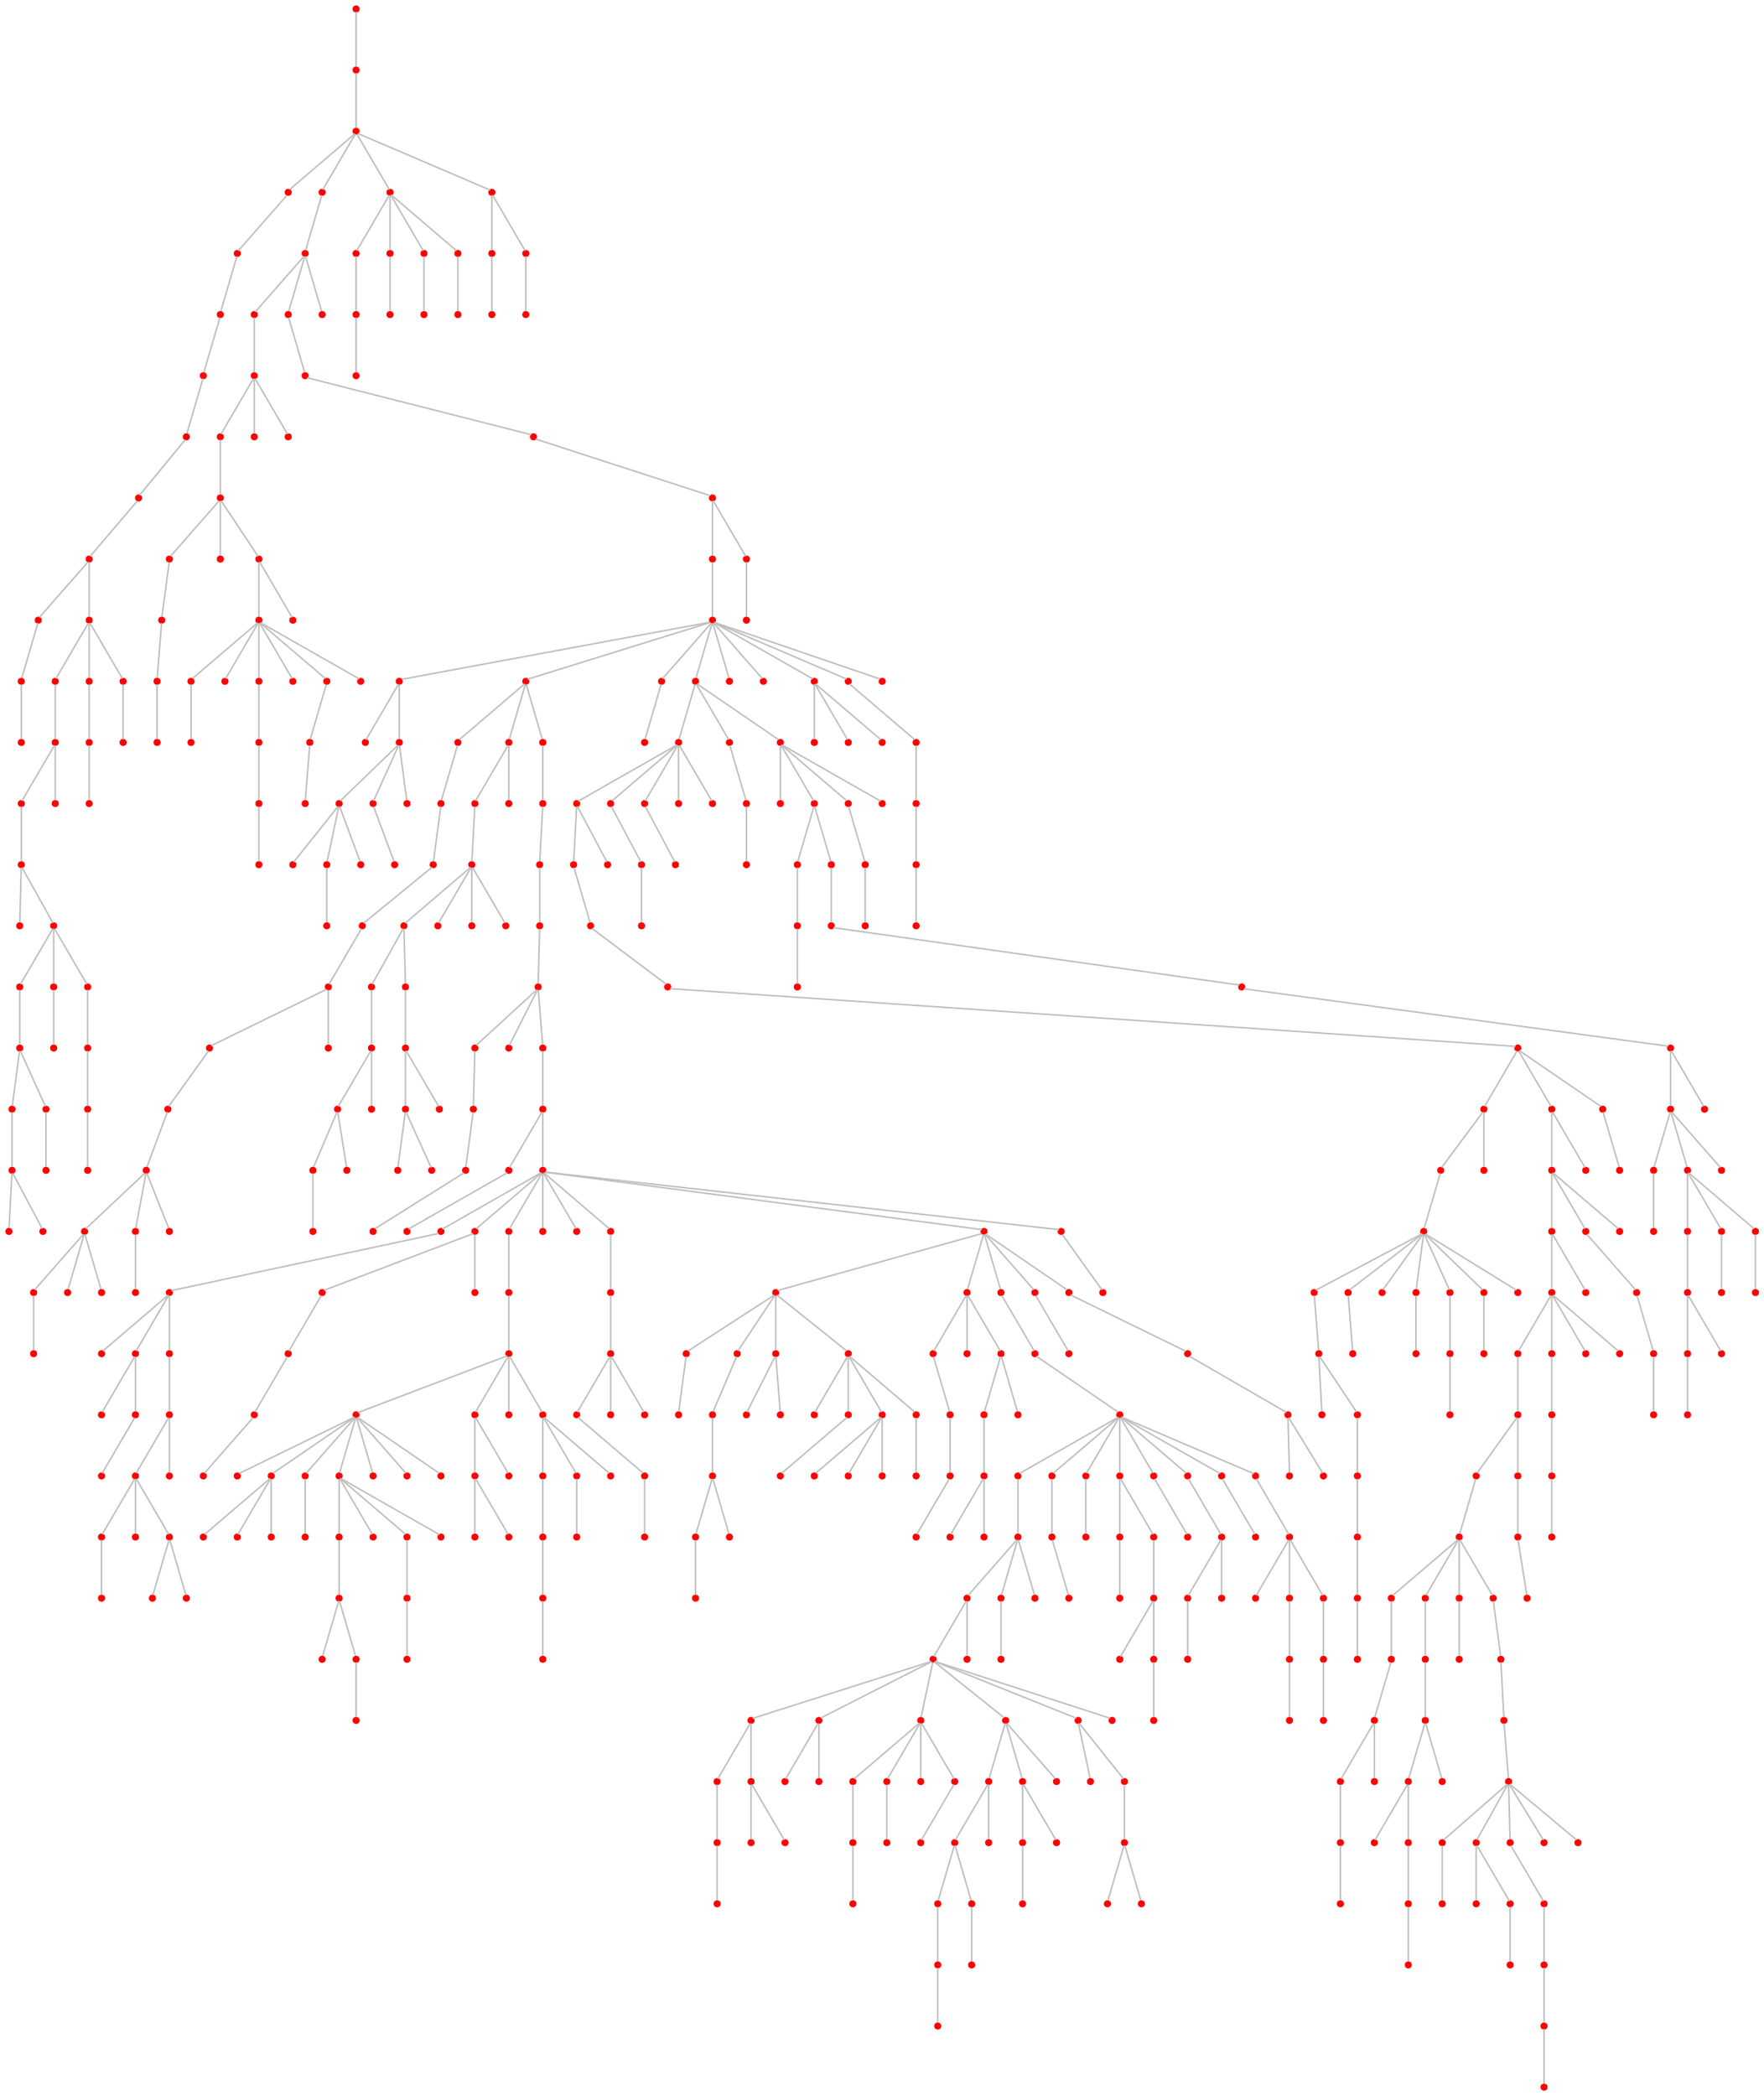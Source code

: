 graph {
	1 [color=red shape=point]
	317 [color=red shape=point]
	1 -- 317 [color=gray]
	6 [color=red shape=point]
	317 -- 6 [color=gray]
	142 [color=red shape=point]
	6 -- 142 [color=gray]
	342 [color=red shape=point]
	142 -- 342 [color=gray]
	413 [color=red shape=point]
	342 -- 413 [color=gray]
	430 [color=red shape=point]
	413 -- 430 [color=gray]
	330 [color=red shape=point]
	430 -- 330 [color=gray]
	407 [color=red shape=point]
	330 -- 407 [color=gray]
	177 [color=red shape=point]
	407 -- 177 [color=gray]
	362 [color=red shape=point]
	177 -- 362 [color=gray]
	310 [color=red shape=point]
	362 -- 310 [color=gray]
	320 [color=red shape=point]
	310 -- 320 [color=gray]
	64 [color=red shape=point]
	177 -- 64 [color=gray]
	378 [color=red shape=point]
	64 -- 378 [color=gray]
	194 [color=red shape=point]
	378 -- 194 [color=gray]
	288 [color=red shape=point]
	194 -- 288 [color=gray]
	281 [color=red shape=point]
	288 -- 281 [color=gray]
	432 [color=red shape=point]
	281 -- 432 [color=gray]
	14 [color=red shape=point]
	281 -- 14 [color=gray]
	138 [color=red shape=point]
	14 -- 138 [color=gray]
	21 [color=red shape=point]
	138 -- 21 [color=gray]
	81 [color=red shape=point]
	21 -- 81 [color=gray]
	263 [color=red shape=point]
	81 -- 263 [color=gray]
	325 [color=red shape=point]
	263 -- 325 [color=gray]
	357 [color=red shape=point]
	263 -- 357 [color=gray]
	402 [color=red shape=point]
	21 -- 402 [color=gray]
	494 [color=red shape=point]
	402 -- 494 [color=gray]
	361 [color=red shape=point]
	14 -- 361 [color=gray]
	337 [color=red shape=point]
	361 -- 337 [color=gray]
	341 [color=red shape=point]
	14 -- 341 [color=gray]
	469 [color=red shape=point]
	341 -- 469 [color=gray]
	418 [color=red shape=point]
	469 -- 418 [color=gray]
	471 [color=red shape=point]
	418 -- 471 [color=gray]
	394 [color=red shape=point]
	194 -- 394 [color=gray]
	473 [color=red shape=point]
	64 -- 473 [color=gray]
	323 [color=red shape=point]
	473 -- 323 [color=gray]
	383 [color=red shape=point]
	323 -- 383 [color=gray]
	256 [color=red shape=point]
	64 -- 256 [color=gray]
	301 [color=red shape=point]
	256 -- 301 [color=gray]
	62 [color=red shape=point]
	6 -- 62 [color=gray]
	29 [color=red shape=point]
	62 -- 29 [color=gray]
	172 [color=red shape=point]
	29 -- 172 [color=gray]
	135 [color=red shape=point]
	172 -- 135 [color=gray]
	90 [color=red shape=point]
	135 -- 90 [color=gray]
	38 [color=red shape=point]
	90 -- 38 [color=gray]
	187 [color=red shape=point]
	38 -- 187 [color=gray]
	71 [color=red shape=point]
	187 -- 71 [color=gray]
	209 [color=red shape=point]
	71 -- 209 [color=gray]
	298 [color=red shape=point]
	209 -- 298 [color=gray]
	248 [color=red shape=point]
	38 -- 248 [color=gray]
	251 [color=red shape=point]
	38 -- 251 [color=gray]
	89 [color=red shape=point]
	251 -- 89 [color=gray]
	376 [color=red shape=point]
	89 -- 376 [color=gray]
	274 [color=red shape=point]
	376 -- 274 [color=gray]
	303 [color=red shape=point]
	89 -- 303 [color=gray]
	278 [color=red shape=point]
	89 -- 278 [color=gray]
	489 [color=red shape=point]
	278 -- 489 [color=gray]
	448 [color=red shape=point]
	489 -- 448 [color=gray]
	443 [color=red shape=point]
	448 -- 443 [color=gray]
	329 [color=red shape=point]
	89 -- 329 [color=gray]
	125 [color=red shape=point]
	89 -- 125 [color=gray]
	141 [color=red shape=point]
	125 -- 141 [color=gray]
	477 [color=red shape=point]
	141 -- 477 [color=gray]
	266 [color=red shape=point]
	89 -- 266 [color=gray]
	336 [color=red shape=point]
	251 -- 336 [color=gray]
	442 [color=red shape=point]
	135 -- 442 [color=gray]
	271 [color=red shape=point]
	135 -- 271 [color=gray]
	351 [color=red shape=point]
	29 -- 351 [color=gray]
	122 [color=red shape=point]
	351 -- 122 [color=gray]
	12 [color=red shape=point]
	122 -- 12 [color=gray]
	24 [color=red shape=point]
	12 -- 24 [color=gray]
	15 [color=red shape=point]
	24 -- 15 [color=gray]
	2 [color=red shape=point]
	15 -- 2 [color=gray]
	203 [color=red shape=point]
	2 -- 203 [color=gray]
	370 [color=red shape=point]
	203 -- 370 [color=gray]
	35 [color=red shape=point]
	203 -- 35 [color=gray]
	156 [color=red shape=point]
	35 -- 156 [color=gray]
	360 [color=red shape=point]
	156 -- 360 [color=gray]
	185 [color=red shape=point]
	156 -- 185 [color=gray]
	353 [color=red shape=point]
	185 -- 353 [color=gray]
	478 [color=red shape=point]
	156 -- 478 [color=gray]
	483 [color=red shape=point]
	35 -- 483 [color=gray]
	372 [color=red shape=point]
	483 -- 372 [color=gray]
	195 [color=red shape=point]
	35 -- 195 [color=gray]
	13 [color=red shape=point]
	2 -- 13 [color=gray]
	53 [color=red shape=point]
	13 -- 53 [color=gray]
	364 [color=red shape=point]
	53 -- 364 [color=gray]
	50 [color=red shape=point]
	364 -- 50 [color=gray]
	121 [color=red shape=point]
	50 -- 121 [color=gray]
	42 [color=red shape=point]
	121 -- 42 [color=gray]
	230 [color=red shape=point]
	42 -- 230 [color=gray]
	352 [color=red shape=point]
	230 -- 352 [color=gray]
	37 [color=red shape=point]
	352 -- 37 [color=gray]
	273 [color=red shape=point]
	37 -- 273 [color=gray]
	31 [color=red shape=point]
	273 -- 31 [color=gray]
	356 [color=red shape=point]
	31 -- 356 [color=gray]
	382 [color=red shape=point]
	273 -- 382 [color=gray]
	482 [color=red shape=point]
	273 -- 482 [color=gray]
	397 [color=red shape=point]
	37 -- 397 [color=gray]
	460 [color=red shape=point]
	397 -- 460 [color=gray]
	105 [color=red shape=point]
	37 -- 105 [color=gray]
	189 [color=red shape=point]
	42 -- 189 [color=gray]
	123 [color=red shape=point]
	13 -- 123 [color=gray]
	347 [color=red shape=point]
	123 -- 347 [color=gray]
	57 [color=red shape=point]
	347 -- 57 [color=gray]
	41 [color=red shape=point]
	57 -- 41 [color=gray]
	472 [color=red shape=point]
	41 -- 472 [color=gray]
	112 [color=red shape=point]
	472 -- 112 [color=gray]
	145 [color=red shape=point]
	112 -- 145 [color=gray]
	373 [color=red shape=point]
	145 -- 373 [color=gray]
	313 [color=red shape=point]
	373 -- 313 [color=gray]
	493 [color=red shape=point]
	145 -- 493 [color=gray]
	254 [color=red shape=point]
	112 -- 254 [color=gray]
	134 [color=red shape=point]
	41 -- 134 [color=gray]
	117 [color=red shape=point]
	134 -- 117 [color=gray]
	63 [color=red shape=point]
	117 -- 63 [color=gray]
	128 [color=red shape=point]
	63 -- 128 [color=gray]
	233 [color=red shape=point]
	63 -- 233 [color=gray]
	236 [color=red shape=point]
	117 -- 236 [color=gray]
	192 [color=red shape=point]
	57 -- 192 [color=gray]
	133 [color=red shape=point]
	57 -- 133 [color=gray]
	426 [color=red shape=point]
	57 -- 426 [color=gray]
	206 [color=red shape=point]
	123 -- 206 [color=gray]
	497 [color=red shape=point]
	13 -- 497 [color=gray]
	314 [color=red shape=point]
	497 -- 314 [color=gray]
	152 [color=red shape=point]
	314 -- 152 [color=gray]
	480 [color=red shape=point]
	152 -- 480 [color=gray]
	70 [color=red shape=point]
	480 -- 70 [color=gray]
	106 [color=red shape=point]
	70 -- 106 [color=gray]
	238 [color=red shape=point]
	106 -- 238 [color=gray]
	158 [color=red shape=point]
	238 -- 158 [color=gray]
	375 [color=red shape=point]
	158 -- 375 [color=gray]
	439 [color=red shape=point]
	70 -- 439 [color=gray]
	219 [color=red shape=point]
	70 -- 219 [color=gray]
	18 [color=red shape=point]
	219 -- 18 [color=gray]
	23 [color=red shape=point]
	18 -- 23 [color=gray]
	196 [color=red shape=point]
	23 -- 196 [color=gray]
	0 [color=red shape=point]
	18 -- 0 [color=gray]
	275 [color=red shape=point]
	0 -- 275 [color=gray]
	34 [color=red shape=point]
	275 -- 34 [color=gray]
	491 [color=red shape=point]
	34 -- 491 [color=gray]
	249 [color=red shape=point]
	34 -- 249 [color=gray]
	388 [color=red shape=point]
	249 -- 388 [color=gray]
	279 [color=red shape=point]
	249 -- 279 [color=gray]
	381 [color=red shape=point]
	279 -- 381 [color=gray]
	111 [color=red shape=point]
	34 -- 111 [color=gray]
	67 [color=red shape=point]
	111 -- 67 [color=gray]
	69 [color=red shape=point]
	67 -- 69 [color=gray]
	255 [color=red shape=point]
	69 -- 255 [color=gray]
	293 [color=red shape=point]
	255 -- 293 [color=gray]
	221 [color=red shape=point]
	69 -- 221 [color=gray]
	213 [color=red shape=point]
	69 -- 213 [color=gray]
	368 [color=red shape=point]
	213 -- 368 [color=gray]
	78 [color=red shape=point]
	213 -- 78 [color=gray]
	264 [color=red shape=point]
	67 -- 264 [color=gray]
	130 [color=red shape=point]
	0 -- 130 [color=gray]
	223 [color=red shape=point]
	130 -- 223 [color=gray]
	20 [color=red shape=point]
	223 -- 20 [color=gray]
	16 [color=red shape=point]
	20 -- 16 [color=gray]
	68 [color=red shape=point]
	16 -- 68 [color=gray]
	250 [color=red shape=point]
	130 -- 250 [color=gray]
	99 [color=red shape=point]
	0 -- 99 [color=gray]
	485 [color=red shape=point]
	99 -- 485 [color=gray]
	3 [color=red shape=point]
	485 -- 3 [color=gray]
	169 [color=red shape=point]
	3 -- 169 [color=gray]
	499 [color=red shape=point]
	169 -- 499 [color=gray]
	226 [color=red shape=point]
	169 -- 226 [color=gray]
	463 [color=red shape=point]
	226 -- 463 [color=gray]
	367 [color=red shape=point]
	226 -- 367 [color=gray]
	309 [color=red shape=point]
	226 -- 309 [color=gray]
	326 [color=red shape=point]
	169 -- 326 [color=gray]
	476 [color=red shape=point]
	326 -- 476 [color=gray]
	56 [color=red shape=point]
	169 -- 56 [color=gray]
	286 [color=red shape=point]
	56 -- 286 [color=gray]
	76 [color=red shape=point]
	286 -- 76 [color=gray]
	391 [color=red shape=point]
	76 -- 391 [color=gray]
	224 [color=red shape=point]
	76 -- 224 [color=gray]
	290 [color=red shape=point]
	224 -- 290 [color=gray]
	103 [color=red shape=point]
	56 -- 103 [color=gray]
	227 [color=red shape=point]
	56 -- 227 [color=gray]
	198 [color=red shape=point]
	227 -- 198 [color=gray]
	292 [color=red shape=point]
	198 -- 292 [color=gray]
	164 [color=red shape=point]
	56 -- 164 [color=gray]
	438 [color=red shape=point]
	169 -- 438 [color=gray]
	461 [color=red shape=point]
	169 -- 461 [color=gray]
	404 [color=red shape=point]
	169 -- 404 [color=gray]
	47 [color=red shape=point]
	3 -- 47 [color=gray]
	74 [color=red shape=point]
	47 -- 74 [color=gray]
	454 [color=red shape=point]
	74 -- 454 [color=gray]
	193 [color=red shape=point]
	74 -- 193 [color=gray]
	369 [color=red shape=point]
	47 -- 369 [color=gray]
	26 [color=red shape=point]
	3 -- 26 [color=gray]
	66 [color=red shape=point]
	3 -- 66 [color=gray]
	445 [color=red shape=point]
	66 -- 445 [color=gray]
	259 [color=red shape=point]
	445 -- 259 [color=gray]
	406 [color=red shape=point]
	259 -- 406 [color=gray]
	284 [color=red shape=point]
	406 -- 284 [color=gray]
	162 [color=red shape=point]
	66 -- 162 [color=gray]
	359 [color=red shape=point]
	162 -- 359 [color=gray]
	168 [color=red shape=point]
	66 -- 168 [color=gray]
	58 [color=red shape=point]
	0 -- 58 [color=gray]
	272 [color=red shape=point]
	0 -- 272 [color=gray]
	242 [color=red shape=point]
	0 -- 242 [color=gray]
	481 [color=red shape=point]
	242 -- 481 [color=gray]
	7 [color=red shape=point]
	481 -- 7 [color=gray]
	186 [color=red shape=point]
	7 -- 186 [color=gray]
	82 [color=red shape=point]
	186 -- 82 [color=gray]
	215 [color=red shape=point]
	82 -- 215 [color=gray]
	415 [color=red shape=point]
	7 -- 415 [color=gray]
	322 [color=red shape=point]
	7 -- 322 [color=gray]
	4 [color=red shape=point]
	0 -- 4 [color=gray]
	40 [color=red shape=point]
	4 -- 40 [color=gray]
	208 [color=red shape=point]
	40 -- 208 [color=gray]
	104 [color=red shape=point]
	208 -- 104 [color=gray]
	328 [color=red shape=point]
	40 -- 328 [color=gray]
	79 [color=red shape=point]
	328 -- 79 [color=gray]
	17 [color=red shape=point]
	79 -- 17 [color=gray]
	401 [color=red shape=point]
	17 -- 401 [color=gray]
	129 [color=red shape=point]
	401 -- 129 [color=gray]
	165 [color=red shape=point]
	17 -- 165 [color=gray]
	102 [color=red shape=point]
	40 -- 102 [color=gray]
	470 [color=red shape=point]
	102 -- 470 [color=gray]
	409 [color=red shape=point]
	102 -- 409 [color=gray]
	100 [color=red shape=point]
	40 -- 100 [color=gray]
	384 [color=red shape=point]
	100 -- 384 [color=gray]
	257 [color=red shape=point]
	100 -- 257 [color=gray]
	146 [color=red shape=point]
	257 -- 146 [color=gray]
	163 [color=red shape=point]
	100 -- 163 [color=gray]
	436 [color=red shape=point]
	163 -- 436 [color=gray]
	403 [color=red shape=point]
	163 -- 403 [color=gray]
	297 [color=red shape=point]
	163 -- 297 [color=gray]
	335 [color=red shape=point]
	100 -- 335 [color=gray]
	408 [color=red shape=point]
	335 -- 408 [color=gray]
	107 [color=red shape=point]
	4 -- 107 [color=gray]
	137 [color=red shape=point]
	107 -- 137 [color=gray]
	199 [color=red shape=point]
	137 -- 199 [color=gray]
	340 [color=red shape=point]
	199 -- 340 [color=gray]
	456 [color=red shape=point]
	340 -- 456 [color=gray]
	300 [color=red shape=point]
	107 -- 300 [color=gray]
	25 [color=red shape=point]
	107 -- 25 [color=gray]
	28 [color=red shape=point]
	25 -- 28 [color=gray]
	49 [color=red shape=point]
	28 -- 49 [color=gray]
	416 [color=red shape=point]
	49 -- 416 [color=gray]
	114 [color=red shape=point]
	49 -- 114 [color=gray]
	212 [color=red shape=point]
	25 -- 212 [color=gray]
	108 [color=red shape=point]
	4 -- 108 [color=gray]
	294 [color=red shape=point]
	108 -- 294 [color=gray]
	9 [color=red shape=point]
	294 -- 9 [color=gray]
	270 [color=red shape=point]
	9 -- 270 [color=gray]
	132 [color=red shape=point]
	270 -- 132 [color=gray]
	285 [color=red shape=point]
	132 -- 285 [color=gray]
	10 [color=red shape=point]
	285 -- 10 [color=gray]
	85 [color=red shape=point]
	10 -- 85 [color=gray]
	96 [color=red shape=point]
	85 -- 96 [color=gray]
	45 [color=red shape=point]
	96 -- 45 [color=gray]
	374 [color=red shape=point]
	45 -- 374 [color=gray]
	179 [color=red shape=point]
	85 -- 179 [color=gray]
	452 [color=red shape=point]
	179 -- 452 [color=gray]
	380 [color=red shape=point]
	179 -- 380 [color=gray]
	319 [color=red shape=point]
	10 -- 319 [color=gray]
	148 [color=red shape=point]
	319 -- 148 [color=gray]
	386 [color=red shape=point]
	319 -- 386 [color=gray]
	32 [color=red shape=point]
	10 -- 32 [color=gray]
	258 [color=red shape=point]
	32 -- 258 [color=gray]
	282 [color=red shape=point]
	258 -- 282 [color=gray]
	262 [color=red shape=point]
	282 -- 262 [color=gray]
	180 [color=red shape=point]
	32 -- 180 [color=gray]
	252 [color=red shape=point]
	180 -- 252 [color=gray]
	419 [color=red shape=point]
	32 -- 419 [color=gray]
	484 [color=red shape=point]
	32 -- 484 [color=gray]
	308 [color=red shape=point]
	484 -- 308 [color=gray]
	52 [color=red shape=point]
	10 -- 52 [color=gray]
	218 [color=red shape=point]
	52 -- 218 [color=gray]
	54 [color=red shape=point]
	218 -- 54 [color=gray]
	277 [color=red shape=point]
	54 -- 277 [color=gray]
	396 [color=red shape=point]
	277 -- 396 [color=gray]
	414 [color=red shape=point]
	396 -- 414 [color=gray]
	412 [color=red shape=point]
	54 -- 412 [color=gray]
	253 [color=red shape=point]
	412 -- 253 [color=gray]
	283 [color=red shape=point]
	218 -- 283 [color=gray]
	235 [color=red shape=point]
	52 -- 235 [color=gray]
	495 [color=red shape=point]
	235 -- 495 [color=gray]
	390 [color=red shape=point]
	495 -- 390 [color=gray]
	124 [color=red shape=point]
	235 -- 124 [color=gray]
	83 [color=red shape=point]
	52 -- 83 [color=gray]
	395 [color=red shape=point]
	10 -- 395 [color=gray]
	486 [color=red shape=point]
	395 -- 486 [color=gray]
	239 [color=red shape=point]
	395 -- 239 [color=gray]
	36 [color=red shape=point]
	239 -- 36 [color=gray]
	400 [color=red shape=point]
	36 -- 400 [color=gray]
	428 [color=red shape=point]
	36 -- 428 [color=gray]
	183 [color=red shape=point]
	10 -- 183 [color=gray]
	345 [color=red shape=point]
	285 -- 345 [color=gray]
	184 [color=red shape=point]
	132 -- 184 [color=gray]
	377 [color=red shape=point]
	184 -- 377 [color=gray]
	399 [color=red shape=point]
	132 -- 399 [color=gray]
	166 [color=red shape=point]
	9 -- 166 [color=gray]
	237 [color=red shape=point]
	166 -- 237 [color=gray]
	331 [color=red shape=point]
	237 -- 331 [color=gray]
	222 [color=red shape=point]
	9 -- 222 [color=gray]
	459 [color=red shape=point]
	222 -- 459 [color=gray]
	75 [color=red shape=point]
	9 -- 75 [color=gray]
	154 [color=red shape=point]
	75 -- 154 [color=gray]
	247 [color=red shape=point]
	154 -- 247 [color=gray]
	48 [color=red shape=point]
	75 -- 48 [color=gray]
	5 [color=red shape=point]
	48 -- 5 [color=gray]
	207 [color=red shape=point]
	5 -- 207 [color=gray]
	155 [color=red shape=point]
	5 -- 155 [color=gray]
	217 [color=red shape=point]
	155 -- 217 [color=gray]
	427 [color=red shape=point]
	9 -- 427 [color=gray]
	316 [color=red shape=point]
	427 -- 316 [color=gray]
	371 [color=red shape=point]
	9 -- 371 [color=gray]
	61 [color=red shape=point]
	371 -- 61 [color=gray]
	205 [color=red shape=point]
	61 -- 205 [color=gray]
	55 [color=red shape=point]
	205 -- 55 [color=gray]
	202 [color=red shape=point]
	61 -- 202 [color=gray]
	92 [color=red shape=point]
	9 -- 92 [color=gray]
	334 [color=red shape=point]
	92 -- 334 [color=gray]
	181 [color=red shape=point]
	9 -- 181 [color=gray]
	265 [color=red shape=point]
	181 -- 265 [color=gray]
	440 [color=red shape=point]
	265 -- 440 [color=gray]
	305 [color=red shape=point]
	265 -- 305 [color=gray]
	392 [color=red shape=point]
	305 -- 392 [color=gray]
	446 [color=red shape=point]
	392 -- 446 [color=gray]
	332 [color=red shape=point]
	265 -- 332 [color=gray]
	455 [color=red shape=point]
	332 -- 455 [color=gray]
	411 [color=red shape=point]
	455 -- 411 [color=gray]
	269 [color=red shape=point]
	4 -- 269 [color=gray]
	245 [color=red shape=point]
	269 -- 245 [color=gray]
	136 [color=red shape=point]
	4 -- 136 [color=gray]
	200 [color=red shape=point]
	136 -- 200 [color=gray]
	77 [color=red shape=point]
	200 -- 77 [color=gray]
	149 [color=red shape=point]
	77 -- 149 [color=gray]
	280 [color=red shape=point]
	77 -- 280 [color=gray]
	176 [color=red shape=point]
	0 -- 176 [color=gray]
	321 [color=red shape=point]
	176 -- 321 [color=gray]
	139 [color=red shape=point]
	2 -- 139 [color=gray]
	295 [color=red shape=point]
	139 -- 295 [color=gray]
	8 [color=red shape=point]
	2 -- 8 [color=gray]
	30 [color=red shape=point]
	8 -- 30 [color=gray]
	118 [color=red shape=point]
	30 -- 118 [color=gray]
	358 [color=red shape=point]
	118 -- 358 [color=gray]
	465 [color=red shape=point]
	358 -- 465 [color=gray]
	363 [color=red shape=point]
	465 -- 363 [color=gray]
	44 [color=red shape=point]
	363 -- 44 [color=gray]
	197 [color=red shape=point]
	44 -- 197 [color=gray]
	84 [color=red shape=point]
	197 -- 84 [color=gray]
	60 [color=red shape=point]
	84 -- 60 [color=gray]
	211 [color=red shape=point]
	60 -- 211 [color=gray]
	113 [color=red shape=point]
	211 -- 113 [color=gray]
	243 [color=red shape=point]
	113 -- 243 [color=gray]
	467 [color=red shape=point]
	113 -- 467 [color=gray]
	291 [color=red shape=point]
	467 -- 291 [color=gray]
	95 [color=red shape=point]
	291 -- 95 [color=gray]
	225 [color=red shape=point]
	95 -- 225 [color=gray]
	349 [color=red shape=point]
	225 -- 349 [color=gray]
	447 [color=red shape=point]
	60 -- 447 [color=gray]
	131 [color=red shape=point]
	447 -- 131 [color=gray]
	153 [color=red shape=point]
	60 -- 153 [color=gray]
	94 [color=red shape=point]
	60 -- 94 [color=gray]
	241 [color=red shape=point]
	94 -- 241 [color=gray]
	462 [color=red shape=point]
	60 -- 462 [color=gray]
	191 [color=red shape=point]
	462 -- 191 [color=gray]
	93 [color=red shape=point]
	191 -- 93 [color=gray]
	232 [color=red shape=point]
	60 -- 232 [color=gray]
	296 [color=red shape=point]
	232 -- 296 [color=gray]
	160 [color=red shape=point]
	60 -- 160 [color=gray]
	441 [color=red shape=point]
	197 -- 441 [color=gray]
	210 [color=red shape=point]
	44 -- 210 [color=gray]
	101 [color=red shape=point]
	210 -- 101 [color=gray]
	355 [color=red shape=point]
	101 -- 355 [color=gray]
	39 [color=red shape=point]
	355 -- 39 [color=gray]
	379 [color=red shape=point]
	39 -- 379 [color=gray]
	65 [color=red shape=point]
	379 -- 65 [color=gray]
	490 [color=red shape=point]
	65 -- 490 [color=gray]
	43 [color=red shape=point]
	490 -- 43 [color=gray]
	405 [color=red shape=point]
	43 -- 405 [color=gray]
	157 [color=red shape=point]
	405 -- 157 [color=gray]
	120 [color=red shape=point]
	157 -- 120 [color=gray]
	299 [color=red shape=point]
	120 -- 299 [color=gray]
	311 [color=red shape=point]
	299 -- 311 [color=gray]
	423 [color=red shape=point]
	311 -- 423 [color=gray]
	475 [color=red shape=point]
	120 -- 475 [color=gray]
	260 [color=red shape=point]
	43 -- 260 [color=gray]
	450 [color=red shape=point]
	260 -- 450 [color=gray]
	98 [color=red shape=point]
	450 -- 98 [color=gray]
	167 [color=red shape=point]
	98 -- 167 [color=gray]
	453 [color=red shape=point]
	167 -- 453 [color=gray]
	324 [color=red shape=point]
	167 -- 324 [color=gray]
	228 [color=red shape=point]
	324 -- 228 [color=gray]
	276 [color=red shape=point]
	228 -- 276 [color=gray]
	289 [color=red shape=point]
	98 -- 289 [color=gray]
	431 [color=red shape=point]
	43 -- 431 [color=gray]
	479 [color=red shape=point]
	431 -- 479 [color=gray]
	97 [color=red shape=point]
	43 -- 97 [color=gray]
	434 [color=red shape=point]
	97 -- 434 [color=gray]
	159 [color=red shape=point]
	434 -- 159 [color=gray]
	73 [color=red shape=point]
	159 -- 73 [color=gray]
	457 [color=red shape=point]
	73 -- 457 [color=gray]
	398 [color=red shape=point]
	457 -- 398 [color=gray]
	161 [color=red shape=point]
	73 -- 161 [color=gray]
	188 [color=red shape=point]
	161 -- 188 [color=gray]
	417 [color=red shape=point]
	161 -- 417 [color=gray]
	306 [color=red shape=point]
	417 -- 306 [color=gray]
	287 [color=red shape=point]
	73 -- 287 [color=gray]
	119 [color=red shape=point]
	287 -- 119 [color=gray]
	304 [color=red shape=point]
	119 -- 304 [color=gray]
	244 [color=red shape=point]
	304 -- 244 [color=gray]
	387 [color=red shape=point]
	244 -- 387 [color=gray]
	216 [color=red shape=point]
	73 -- 216 [color=gray]
	498 [color=red shape=point]
	73 -- 498 [color=gray]
	116 [color=red shape=point]
	65 -- 116 [color=gray]
	127 [color=red shape=point]
	116 -- 127 [color=gray]
	385 [color=red shape=point]
	127 -- 385 [color=gray]
	140 [color=red shape=point]
	39 -- 140 [color=gray]
	315 [color=red shape=point]
	140 -- 315 [color=gray]
	182 [color=red shape=point]
	315 -- 182 [color=gray]
	307 [color=red shape=point]
	182 -- 307 [color=gray]
	170 [color=red shape=point]
	39 -- 170 [color=gray]
	433 [color=red shape=point]
	39 -- 433 [color=gray]
	410 [color=red shape=point]
	355 -- 410 [color=gray]
	246 [color=red shape=point]
	101 -- 246 [color=gray]
	110 [color=red shape=point]
	246 -- 110 [color=gray]
	267 [color=red shape=point]
	110 -- 267 [color=gray]
	366 [color=red shape=point]
	267 -- 366 [color=gray]
	333 [color=red shape=point]
	101 -- 333 [color=gray]
	346 [color=red shape=point]
	210 -- 346 [color=gray]
	424 [color=red shape=point]
	44 -- 424 [color=gray]
	444 [color=red shape=point]
	424 -- 444 [color=gray]
	312 [color=red shape=point]
	118 -- 312 [color=gray]
	174 [color=red shape=point]
	30 -- 174 [color=gray]
	468 [color=red shape=point]
	174 -- 468 [color=gray]
	178 [color=red shape=point]
	468 -- 178 [color=gray]
	365 [color=red shape=point]
	30 -- 365 [color=gray]
	147 [color=red shape=point]
	365 -- 147 [color=gray]
	59 [color=red shape=point]
	30 -- 59 [color=gray]
	46 [color=red shape=point]
	30 -- 46 [color=gray]
	449 [color=red shape=point]
	8 -- 449 [color=gray]
	231 [color=red shape=point]
	449 -- 231 [color=gray]
	389 [color=red shape=point]
	231 -- 389 [color=gray]
	11 [color=red shape=point]
	8 -- 11 [color=gray]
	229 [color=red shape=point]
	11 -- 229 [color=gray]
	27 [color=red shape=point]
	11 -- 27 [color=gray]
	429 [color=red shape=point]
	27 -- 429 [color=gray]
	22 [color=red shape=point]
	429 -- 22 [color=gray]
	201 [color=red shape=point]
	22 -- 201 [color=gray]
	51 [color=red shape=point]
	27 -- 51 [color=gray]
	437 [color=red shape=point]
	51 -- 437 [color=gray]
	492 [color=red shape=point]
	437 -- 492 [color=gray]
	190 [color=red shape=point]
	492 -- 190 [color=gray]
	150 [color=red shape=point]
	190 -- 150 [color=gray]
	458 [color=red shape=point]
	150 -- 458 [color=gray]
	466 [color=red shape=point]
	458 -- 466 [color=gray]
	33 [color=red shape=point]
	150 -- 33 [color=gray]
	88 [color=red shape=point]
	33 -- 88 [color=gray]
	204 [color=red shape=point]
	88 -- 204 [color=gray]
	86 [color=red shape=point]
	204 -- 86 [color=gray]
	420 [color=red shape=point]
	86 -- 420 [color=gray]
	240 [color=red shape=point]
	204 -- 240 [color=gray]
	393 [color=red shape=point]
	33 -- 393 [color=gray]
	72 [color=red shape=point]
	393 -- 72 [color=gray]
	143 [color=red shape=point]
	33 -- 143 [color=gray]
	474 [color=red shape=point]
	143 -- 474 [color=gray]
	302 [color=red shape=point]
	150 -- 302 [color=gray]
	487 [color=red shape=point]
	190 -- 487 [color=gray]
	488 [color=red shape=point]
	11 -- 488 [color=gray]
	80 [color=red shape=point]
	488 -- 80 [color=gray]
	115 [color=red shape=point]
	80 -- 115 [color=gray]
	318 [color=red shape=point]
	11 -- 318 [color=gray]
	171 [color=red shape=point]
	2 -- 171 [color=gray]
	19 [color=red shape=point]
	2 -- 19 [color=gray]
	144 [color=red shape=point]
	2 -- 144 [color=gray]
	173 [color=red shape=point]
	144 -- 173 [color=gray]
	464 [color=red shape=point]
	144 -- 464 [color=gray]
	234 [color=red shape=point]
	144 -- 234 [color=gray]
	151 [color=red shape=point]
	2 -- 151 [color=gray]
	220 [color=red shape=point]
	151 -- 220 [color=gray]
	451 [color=red shape=point]
	220 -- 451 [color=gray]
	421 [color=red shape=point]
	451 -- 421 [color=gray]
	425 [color=red shape=point]
	421 -- 425 [color=gray]
	214 [color=red shape=point]
	2 -- 214 [color=gray]
	126 [color=red shape=point]
	24 -- 126 [color=gray]
	338 [color=red shape=point]
	126 -- 338 [color=gray]
	496 [color=red shape=point]
	29 -- 496 [color=gray]
	91 [color=red shape=point]
	6 -- 91 [color=gray]
	327 [color=red shape=point]
	91 -- 327 [color=gray]
	339 [color=red shape=point]
	327 -- 339 [color=gray]
	344 [color=red shape=point]
	339 -- 344 [color=gray]
	354 [color=red shape=point]
	91 -- 354 [color=gray]
	348 [color=red shape=point]
	354 -- 348 [color=gray]
	268 [color=red shape=point]
	91 -- 268 [color=gray]
	350 [color=red shape=point]
	268 -- 350 [color=gray]
	343 [color=red shape=point]
	91 -- 343 [color=gray]
	175 [color=red shape=point]
	343 -- 175 [color=gray]
	87 [color=red shape=point]
	6 -- 87 [color=gray]
	435 [color=red shape=point]
	87 -- 435 [color=gray]
	422 [color=red shape=point]
	435 -- 422 [color=gray]
	109 [color=red shape=point]
	87 -- 109 [color=gray]
	261 [color=red shape=point]
	109 -- 261 [color=gray]
}
